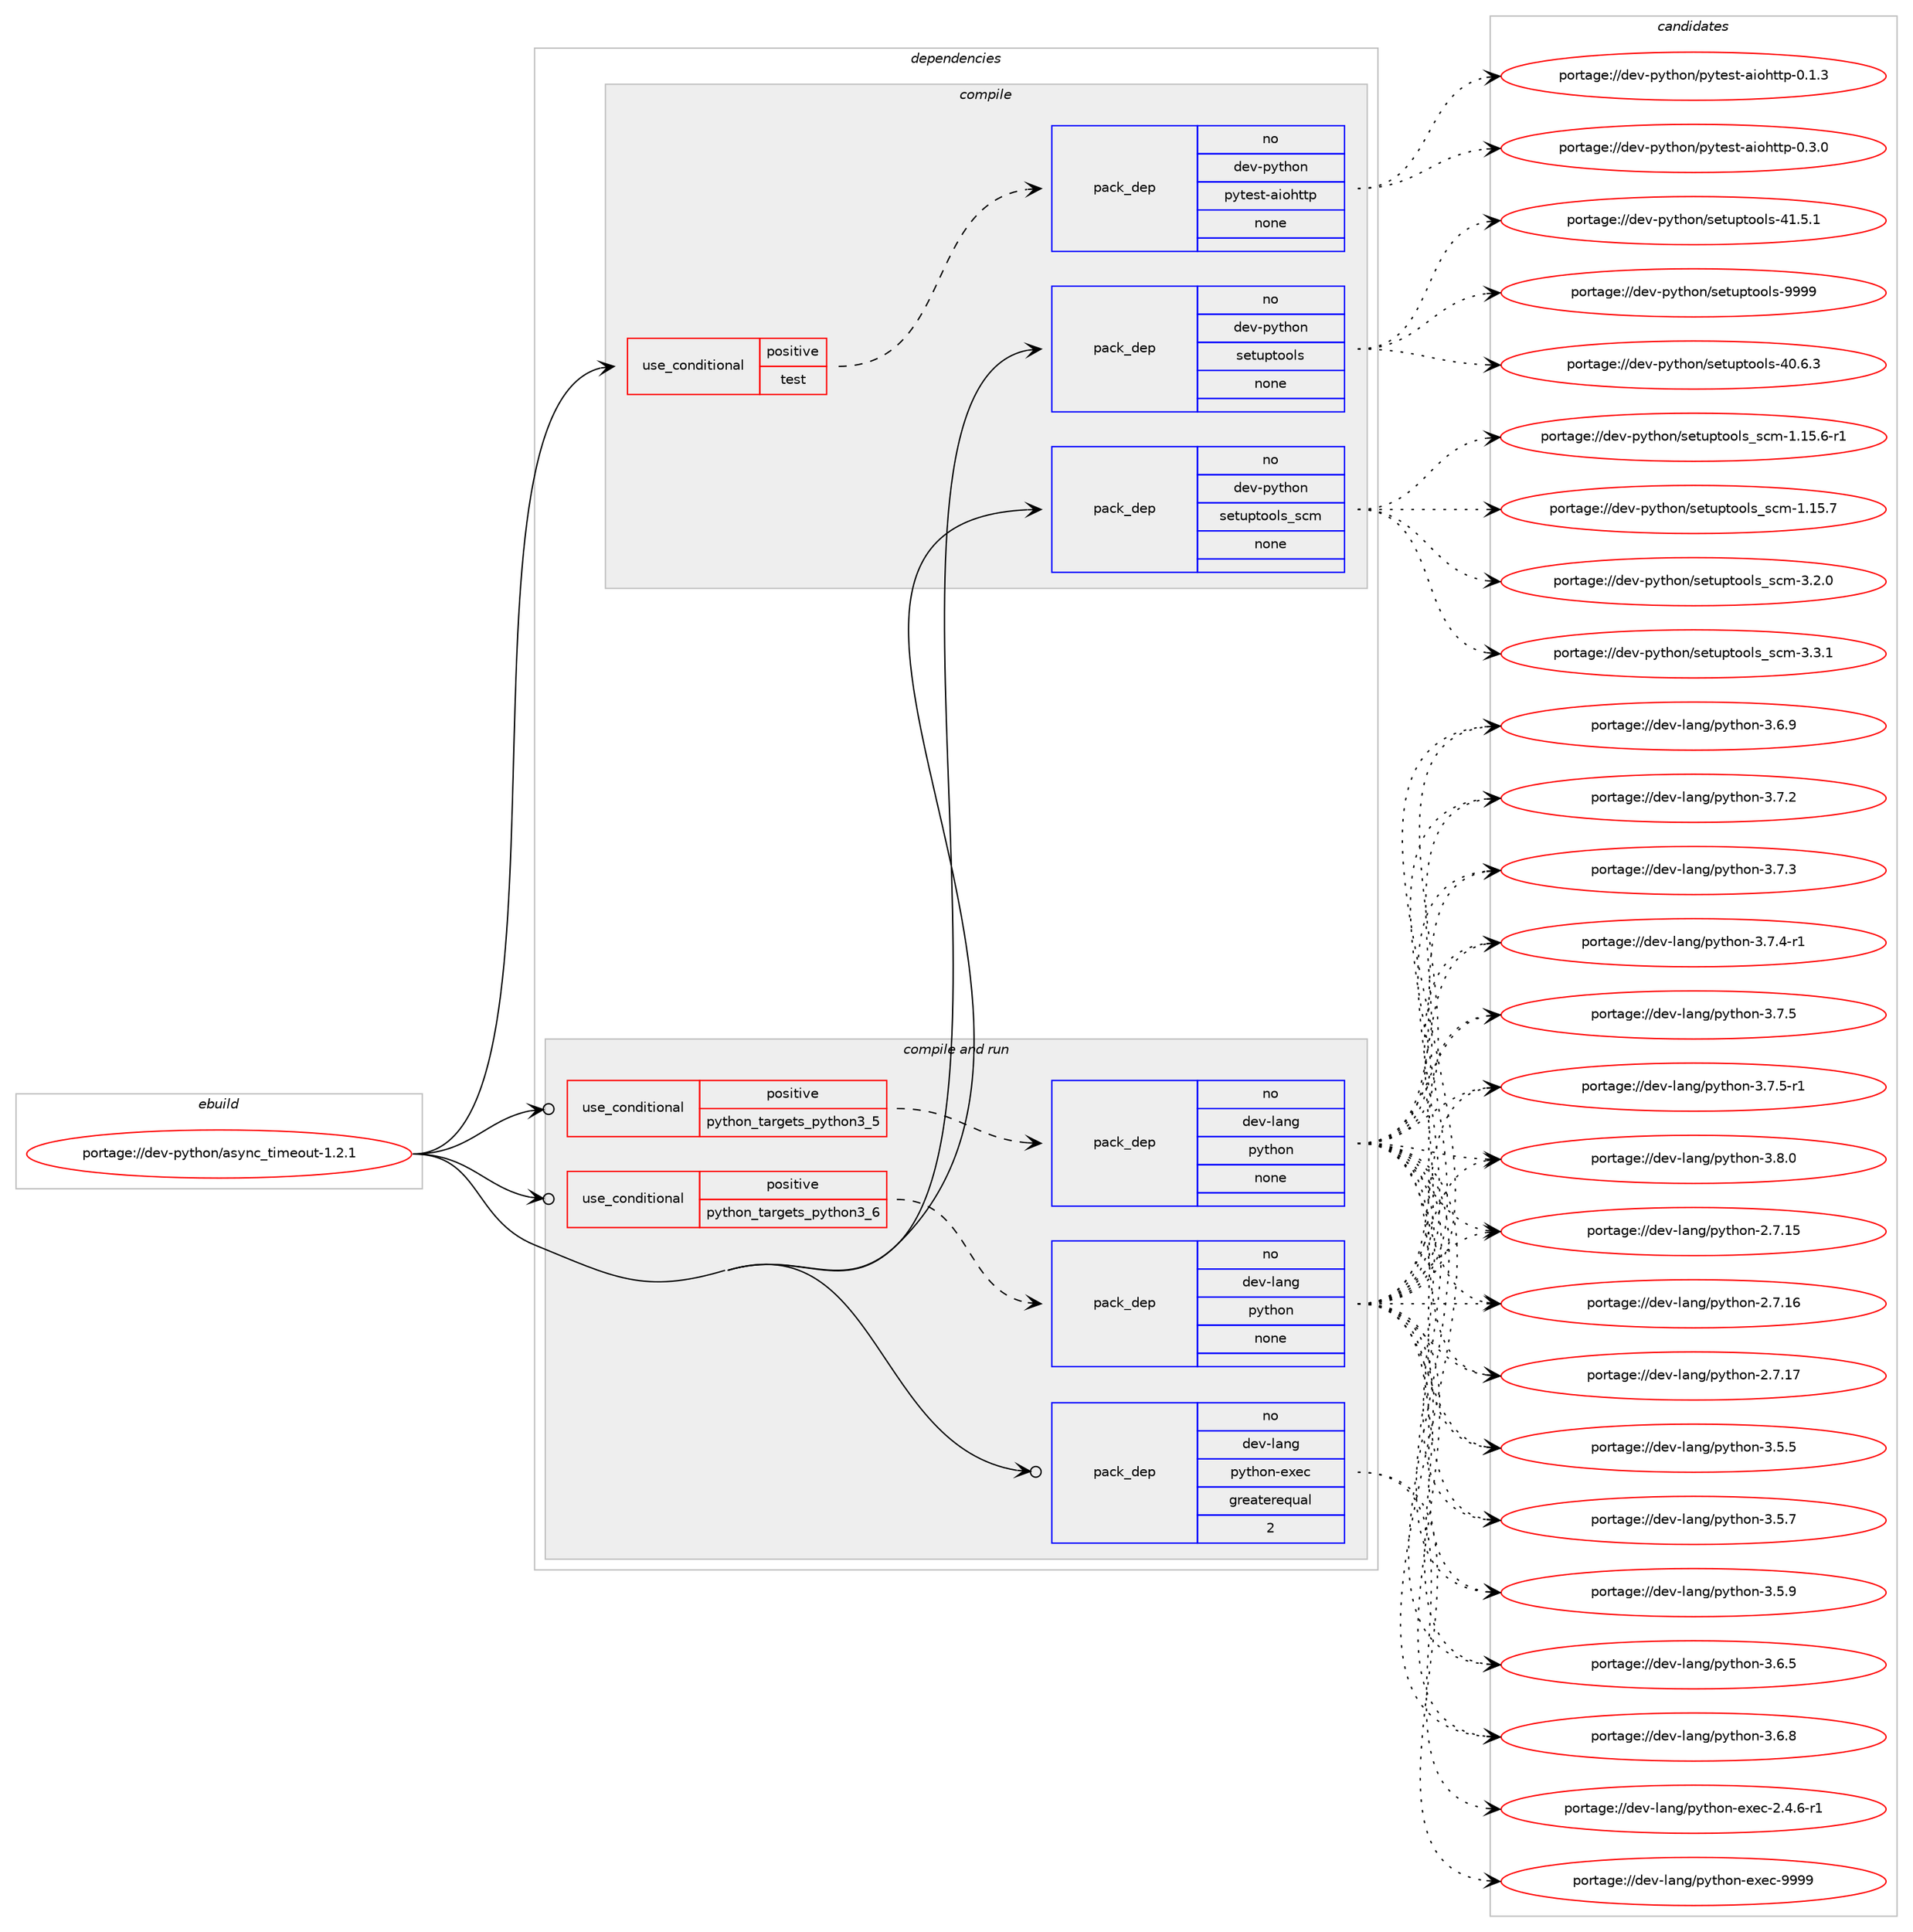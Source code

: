 digraph prolog {

# *************
# Graph options
# *************

newrank=true;
concentrate=true;
compound=true;
graph [rankdir=LR,fontname=Helvetica,fontsize=10,ranksep=1.5];#, ranksep=2.5, nodesep=0.2];
edge  [arrowhead=vee];
node  [fontname=Helvetica,fontsize=10];

# **********
# The ebuild
# **********

subgraph cluster_leftcol {
color=gray;
rank=same;
label=<<i>ebuild</i>>;
id [label="portage://dev-python/async_timeout-1.2.1", color=red, width=4, href="../dev-python/async_timeout-1.2.1.svg"];
}

# ****************
# The dependencies
# ****************

subgraph cluster_midcol {
color=gray;
label=<<i>dependencies</i>>;
subgraph cluster_compile {
fillcolor="#eeeeee";
style=filled;
label=<<i>compile</i>>;
subgraph cond25724 {
dependency130158 [label=<<TABLE BORDER="0" CELLBORDER="1" CELLSPACING="0" CELLPADDING="4"><TR><TD ROWSPAN="3" CELLPADDING="10">use_conditional</TD></TR><TR><TD>positive</TD></TR><TR><TD>test</TD></TR></TABLE>>, shape=none, color=red];
subgraph pack101133 {
dependency130159 [label=<<TABLE BORDER="0" CELLBORDER="1" CELLSPACING="0" CELLPADDING="4" WIDTH="220"><TR><TD ROWSPAN="6" CELLPADDING="30">pack_dep</TD></TR><TR><TD WIDTH="110">no</TD></TR><TR><TD>dev-python</TD></TR><TR><TD>pytest-aiohttp</TD></TR><TR><TD>none</TD></TR><TR><TD></TD></TR></TABLE>>, shape=none, color=blue];
}
dependency130158:e -> dependency130159:w [weight=20,style="dashed",arrowhead="vee"];
}
id:e -> dependency130158:w [weight=20,style="solid",arrowhead="vee"];
subgraph pack101134 {
dependency130160 [label=<<TABLE BORDER="0" CELLBORDER="1" CELLSPACING="0" CELLPADDING="4" WIDTH="220"><TR><TD ROWSPAN="6" CELLPADDING="30">pack_dep</TD></TR><TR><TD WIDTH="110">no</TD></TR><TR><TD>dev-python</TD></TR><TR><TD>setuptools</TD></TR><TR><TD>none</TD></TR><TR><TD></TD></TR></TABLE>>, shape=none, color=blue];
}
id:e -> dependency130160:w [weight=20,style="solid",arrowhead="vee"];
subgraph pack101135 {
dependency130161 [label=<<TABLE BORDER="0" CELLBORDER="1" CELLSPACING="0" CELLPADDING="4" WIDTH="220"><TR><TD ROWSPAN="6" CELLPADDING="30">pack_dep</TD></TR><TR><TD WIDTH="110">no</TD></TR><TR><TD>dev-python</TD></TR><TR><TD>setuptools_scm</TD></TR><TR><TD>none</TD></TR><TR><TD></TD></TR></TABLE>>, shape=none, color=blue];
}
id:e -> dependency130161:w [weight=20,style="solid",arrowhead="vee"];
}
subgraph cluster_compileandrun {
fillcolor="#eeeeee";
style=filled;
label=<<i>compile and run</i>>;
subgraph cond25725 {
dependency130162 [label=<<TABLE BORDER="0" CELLBORDER="1" CELLSPACING="0" CELLPADDING="4"><TR><TD ROWSPAN="3" CELLPADDING="10">use_conditional</TD></TR><TR><TD>positive</TD></TR><TR><TD>python_targets_python3_5</TD></TR></TABLE>>, shape=none, color=red];
subgraph pack101136 {
dependency130163 [label=<<TABLE BORDER="0" CELLBORDER="1" CELLSPACING="0" CELLPADDING="4" WIDTH="220"><TR><TD ROWSPAN="6" CELLPADDING="30">pack_dep</TD></TR><TR><TD WIDTH="110">no</TD></TR><TR><TD>dev-lang</TD></TR><TR><TD>python</TD></TR><TR><TD>none</TD></TR><TR><TD></TD></TR></TABLE>>, shape=none, color=blue];
}
dependency130162:e -> dependency130163:w [weight=20,style="dashed",arrowhead="vee"];
}
id:e -> dependency130162:w [weight=20,style="solid",arrowhead="odotvee"];
subgraph cond25726 {
dependency130164 [label=<<TABLE BORDER="0" CELLBORDER="1" CELLSPACING="0" CELLPADDING="4"><TR><TD ROWSPAN="3" CELLPADDING="10">use_conditional</TD></TR><TR><TD>positive</TD></TR><TR><TD>python_targets_python3_6</TD></TR></TABLE>>, shape=none, color=red];
subgraph pack101137 {
dependency130165 [label=<<TABLE BORDER="0" CELLBORDER="1" CELLSPACING="0" CELLPADDING="4" WIDTH="220"><TR><TD ROWSPAN="6" CELLPADDING="30">pack_dep</TD></TR><TR><TD WIDTH="110">no</TD></TR><TR><TD>dev-lang</TD></TR><TR><TD>python</TD></TR><TR><TD>none</TD></TR><TR><TD></TD></TR></TABLE>>, shape=none, color=blue];
}
dependency130164:e -> dependency130165:w [weight=20,style="dashed",arrowhead="vee"];
}
id:e -> dependency130164:w [weight=20,style="solid",arrowhead="odotvee"];
subgraph pack101138 {
dependency130166 [label=<<TABLE BORDER="0" CELLBORDER="1" CELLSPACING="0" CELLPADDING="4" WIDTH="220"><TR><TD ROWSPAN="6" CELLPADDING="30">pack_dep</TD></TR><TR><TD WIDTH="110">no</TD></TR><TR><TD>dev-lang</TD></TR><TR><TD>python-exec</TD></TR><TR><TD>greaterequal</TD></TR><TR><TD>2</TD></TR></TABLE>>, shape=none, color=blue];
}
id:e -> dependency130166:w [weight=20,style="solid",arrowhead="odotvee"];
}
subgraph cluster_run {
fillcolor="#eeeeee";
style=filled;
label=<<i>run</i>>;
}
}

# **************
# The candidates
# **************

subgraph cluster_choices {
rank=same;
color=gray;
label=<<i>candidates</i>>;

subgraph choice101133 {
color=black;
nodesep=1;
choiceportage10010111845112121116104111110471121211161011151164597105111104116116112454846494651 [label="portage://dev-python/pytest-aiohttp-0.1.3", color=red, width=4,href="../dev-python/pytest-aiohttp-0.1.3.svg"];
choiceportage10010111845112121116104111110471121211161011151164597105111104116116112454846514648 [label="portage://dev-python/pytest-aiohttp-0.3.0", color=red, width=4,href="../dev-python/pytest-aiohttp-0.3.0.svg"];
dependency130159:e -> choiceportage10010111845112121116104111110471121211161011151164597105111104116116112454846494651:w [style=dotted,weight="100"];
dependency130159:e -> choiceportage10010111845112121116104111110471121211161011151164597105111104116116112454846514648:w [style=dotted,weight="100"];
}
subgraph choice101134 {
color=black;
nodesep=1;
choiceportage100101118451121211161041111104711510111611711211611111110811545524846544651 [label="portage://dev-python/setuptools-40.6.3", color=red, width=4,href="../dev-python/setuptools-40.6.3.svg"];
choiceportage100101118451121211161041111104711510111611711211611111110811545524946534649 [label="portage://dev-python/setuptools-41.5.1", color=red, width=4,href="../dev-python/setuptools-41.5.1.svg"];
choiceportage10010111845112121116104111110471151011161171121161111111081154557575757 [label="portage://dev-python/setuptools-9999", color=red, width=4,href="../dev-python/setuptools-9999.svg"];
dependency130160:e -> choiceportage100101118451121211161041111104711510111611711211611111110811545524846544651:w [style=dotted,weight="100"];
dependency130160:e -> choiceportage100101118451121211161041111104711510111611711211611111110811545524946534649:w [style=dotted,weight="100"];
dependency130160:e -> choiceportage10010111845112121116104111110471151011161171121161111111081154557575757:w [style=dotted,weight="100"];
}
subgraph choice101135 {
color=black;
nodesep=1;
choiceportage10010111845112121116104111110471151011161171121161111111081159511599109454946495346544511449 [label="portage://dev-python/setuptools_scm-1.15.6-r1", color=red, width=4,href="../dev-python/setuptools_scm-1.15.6-r1.svg"];
choiceportage1001011184511212111610411111047115101116117112116111111108115951159910945494649534655 [label="portage://dev-python/setuptools_scm-1.15.7", color=red, width=4,href="../dev-python/setuptools_scm-1.15.7.svg"];
choiceportage10010111845112121116104111110471151011161171121161111111081159511599109455146504648 [label="portage://dev-python/setuptools_scm-3.2.0", color=red, width=4,href="../dev-python/setuptools_scm-3.2.0.svg"];
choiceportage10010111845112121116104111110471151011161171121161111111081159511599109455146514649 [label="portage://dev-python/setuptools_scm-3.3.1", color=red, width=4,href="../dev-python/setuptools_scm-3.3.1.svg"];
dependency130161:e -> choiceportage10010111845112121116104111110471151011161171121161111111081159511599109454946495346544511449:w [style=dotted,weight="100"];
dependency130161:e -> choiceportage1001011184511212111610411111047115101116117112116111111108115951159910945494649534655:w [style=dotted,weight="100"];
dependency130161:e -> choiceportage10010111845112121116104111110471151011161171121161111111081159511599109455146504648:w [style=dotted,weight="100"];
dependency130161:e -> choiceportage10010111845112121116104111110471151011161171121161111111081159511599109455146514649:w [style=dotted,weight="100"];
}
subgraph choice101136 {
color=black;
nodesep=1;
choiceportage10010111845108971101034711212111610411111045504655464953 [label="portage://dev-lang/python-2.7.15", color=red, width=4,href="../dev-lang/python-2.7.15.svg"];
choiceportage10010111845108971101034711212111610411111045504655464954 [label="portage://dev-lang/python-2.7.16", color=red, width=4,href="../dev-lang/python-2.7.16.svg"];
choiceportage10010111845108971101034711212111610411111045504655464955 [label="portage://dev-lang/python-2.7.17", color=red, width=4,href="../dev-lang/python-2.7.17.svg"];
choiceportage100101118451089711010347112121116104111110455146534653 [label="portage://dev-lang/python-3.5.5", color=red, width=4,href="../dev-lang/python-3.5.5.svg"];
choiceportage100101118451089711010347112121116104111110455146534655 [label="portage://dev-lang/python-3.5.7", color=red, width=4,href="../dev-lang/python-3.5.7.svg"];
choiceportage100101118451089711010347112121116104111110455146534657 [label="portage://dev-lang/python-3.5.9", color=red, width=4,href="../dev-lang/python-3.5.9.svg"];
choiceportage100101118451089711010347112121116104111110455146544653 [label="portage://dev-lang/python-3.6.5", color=red, width=4,href="../dev-lang/python-3.6.5.svg"];
choiceportage100101118451089711010347112121116104111110455146544656 [label="portage://dev-lang/python-3.6.8", color=red, width=4,href="../dev-lang/python-3.6.8.svg"];
choiceportage100101118451089711010347112121116104111110455146544657 [label="portage://dev-lang/python-3.6.9", color=red, width=4,href="../dev-lang/python-3.6.9.svg"];
choiceportage100101118451089711010347112121116104111110455146554650 [label="portage://dev-lang/python-3.7.2", color=red, width=4,href="../dev-lang/python-3.7.2.svg"];
choiceportage100101118451089711010347112121116104111110455146554651 [label="portage://dev-lang/python-3.7.3", color=red, width=4,href="../dev-lang/python-3.7.3.svg"];
choiceportage1001011184510897110103471121211161041111104551465546524511449 [label="portage://dev-lang/python-3.7.4-r1", color=red, width=4,href="../dev-lang/python-3.7.4-r1.svg"];
choiceportage100101118451089711010347112121116104111110455146554653 [label="portage://dev-lang/python-3.7.5", color=red, width=4,href="../dev-lang/python-3.7.5.svg"];
choiceportage1001011184510897110103471121211161041111104551465546534511449 [label="portage://dev-lang/python-3.7.5-r1", color=red, width=4,href="../dev-lang/python-3.7.5-r1.svg"];
choiceportage100101118451089711010347112121116104111110455146564648 [label="portage://dev-lang/python-3.8.0", color=red, width=4,href="../dev-lang/python-3.8.0.svg"];
dependency130163:e -> choiceportage10010111845108971101034711212111610411111045504655464953:w [style=dotted,weight="100"];
dependency130163:e -> choiceportage10010111845108971101034711212111610411111045504655464954:w [style=dotted,weight="100"];
dependency130163:e -> choiceportage10010111845108971101034711212111610411111045504655464955:w [style=dotted,weight="100"];
dependency130163:e -> choiceportage100101118451089711010347112121116104111110455146534653:w [style=dotted,weight="100"];
dependency130163:e -> choiceportage100101118451089711010347112121116104111110455146534655:w [style=dotted,weight="100"];
dependency130163:e -> choiceportage100101118451089711010347112121116104111110455146534657:w [style=dotted,weight="100"];
dependency130163:e -> choiceportage100101118451089711010347112121116104111110455146544653:w [style=dotted,weight="100"];
dependency130163:e -> choiceportage100101118451089711010347112121116104111110455146544656:w [style=dotted,weight="100"];
dependency130163:e -> choiceportage100101118451089711010347112121116104111110455146544657:w [style=dotted,weight="100"];
dependency130163:e -> choiceportage100101118451089711010347112121116104111110455146554650:w [style=dotted,weight="100"];
dependency130163:e -> choiceportage100101118451089711010347112121116104111110455146554651:w [style=dotted,weight="100"];
dependency130163:e -> choiceportage1001011184510897110103471121211161041111104551465546524511449:w [style=dotted,weight="100"];
dependency130163:e -> choiceportage100101118451089711010347112121116104111110455146554653:w [style=dotted,weight="100"];
dependency130163:e -> choiceportage1001011184510897110103471121211161041111104551465546534511449:w [style=dotted,weight="100"];
dependency130163:e -> choiceportage100101118451089711010347112121116104111110455146564648:w [style=dotted,weight="100"];
}
subgraph choice101137 {
color=black;
nodesep=1;
choiceportage10010111845108971101034711212111610411111045504655464953 [label="portage://dev-lang/python-2.7.15", color=red, width=4,href="../dev-lang/python-2.7.15.svg"];
choiceportage10010111845108971101034711212111610411111045504655464954 [label="portage://dev-lang/python-2.7.16", color=red, width=4,href="../dev-lang/python-2.7.16.svg"];
choiceportage10010111845108971101034711212111610411111045504655464955 [label="portage://dev-lang/python-2.7.17", color=red, width=4,href="../dev-lang/python-2.7.17.svg"];
choiceportage100101118451089711010347112121116104111110455146534653 [label="portage://dev-lang/python-3.5.5", color=red, width=4,href="../dev-lang/python-3.5.5.svg"];
choiceportage100101118451089711010347112121116104111110455146534655 [label="portage://dev-lang/python-3.5.7", color=red, width=4,href="../dev-lang/python-3.5.7.svg"];
choiceportage100101118451089711010347112121116104111110455146534657 [label="portage://dev-lang/python-3.5.9", color=red, width=4,href="../dev-lang/python-3.5.9.svg"];
choiceportage100101118451089711010347112121116104111110455146544653 [label="portage://dev-lang/python-3.6.5", color=red, width=4,href="../dev-lang/python-3.6.5.svg"];
choiceportage100101118451089711010347112121116104111110455146544656 [label="portage://dev-lang/python-3.6.8", color=red, width=4,href="../dev-lang/python-3.6.8.svg"];
choiceportage100101118451089711010347112121116104111110455146544657 [label="portage://dev-lang/python-3.6.9", color=red, width=4,href="../dev-lang/python-3.6.9.svg"];
choiceportage100101118451089711010347112121116104111110455146554650 [label="portage://dev-lang/python-3.7.2", color=red, width=4,href="../dev-lang/python-3.7.2.svg"];
choiceportage100101118451089711010347112121116104111110455146554651 [label="portage://dev-lang/python-3.7.3", color=red, width=4,href="../dev-lang/python-3.7.3.svg"];
choiceportage1001011184510897110103471121211161041111104551465546524511449 [label="portage://dev-lang/python-3.7.4-r1", color=red, width=4,href="../dev-lang/python-3.7.4-r1.svg"];
choiceportage100101118451089711010347112121116104111110455146554653 [label="portage://dev-lang/python-3.7.5", color=red, width=4,href="../dev-lang/python-3.7.5.svg"];
choiceportage1001011184510897110103471121211161041111104551465546534511449 [label="portage://dev-lang/python-3.7.5-r1", color=red, width=4,href="../dev-lang/python-3.7.5-r1.svg"];
choiceportage100101118451089711010347112121116104111110455146564648 [label="portage://dev-lang/python-3.8.0", color=red, width=4,href="../dev-lang/python-3.8.0.svg"];
dependency130165:e -> choiceportage10010111845108971101034711212111610411111045504655464953:w [style=dotted,weight="100"];
dependency130165:e -> choiceportage10010111845108971101034711212111610411111045504655464954:w [style=dotted,weight="100"];
dependency130165:e -> choiceportage10010111845108971101034711212111610411111045504655464955:w [style=dotted,weight="100"];
dependency130165:e -> choiceportage100101118451089711010347112121116104111110455146534653:w [style=dotted,weight="100"];
dependency130165:e -> choiceportage100101118451089711010347112121116104111110455146534655:w [style=dotted,weight="100"];
dependency130165:e -> choiceportage100101118451089711010347112121116104111110455146534657:w [style=dotted,weight="100"];
dependency130165:e -> choiceportage100101118451089711010347112121116104111110455146544653:w [style=dotted,weight="100"];
dependency130165:e -> choiceportage100101118451089711010347112121116104111110455146544656:w [style=dotted,weight="100"];
dependency130165:e -> choiceportage100101118451089711010347112121116104111110455146544657:w [style=dotted,weight="100"];
dependency130165:e -> choiceportage100101118451089711010347112121116104111110455146554650:w [style=dotted,weight="100"];
dependency130165:e -> choiceportage100101118451089711010347112121116104111110455146554651:w [style=dotted,weight="100"];
dependency130165:e -> choiceportage1001011184510897110103471121211161041111104551465546524511449:w [style=dotted,weight="100"];
dependency130165:e -> choiceportage100101118451089711010347112121116104111110455146554653:w [style=dotted,weight="100"];
dependency130165:e -> choiceportage1001011184510897110103471121211161041111104551465546534511449:w [style=dotted,weight="100"];
dependency130165:e -> choiceportage100101118451089711010347112121116104111110455146564648:w [style=dotted,weight="100"];
}
subgraph choice101138 {
color=black;
nodesep=1;
choiceportage10010111845108971101034711212111610411111045101120101994550465246544511449 [label="portage://dev-lang/python-exec-2.4.6-r1", color=red, width=4,href="../dev-lang/python-exec-2.4.6-r1.svg"];
choiceportage10010111845108971101034711212111610411111045101120101994557575757 [label="portage://dev-lang/python-exec-9999", color=red, width=4,href="../dev-lang/python-exec-9999.svg"];
dependency130166:e -> choiceportage10010111845108971101034711212111610411111045101120101994550465246544511449:w [style=dotted,weight="100"];
dependency130166:e -> choiceportage10010111845108971101034711212111610411111045101120101994557575757:w [style=dotted,weight="100"];
}
}

}

